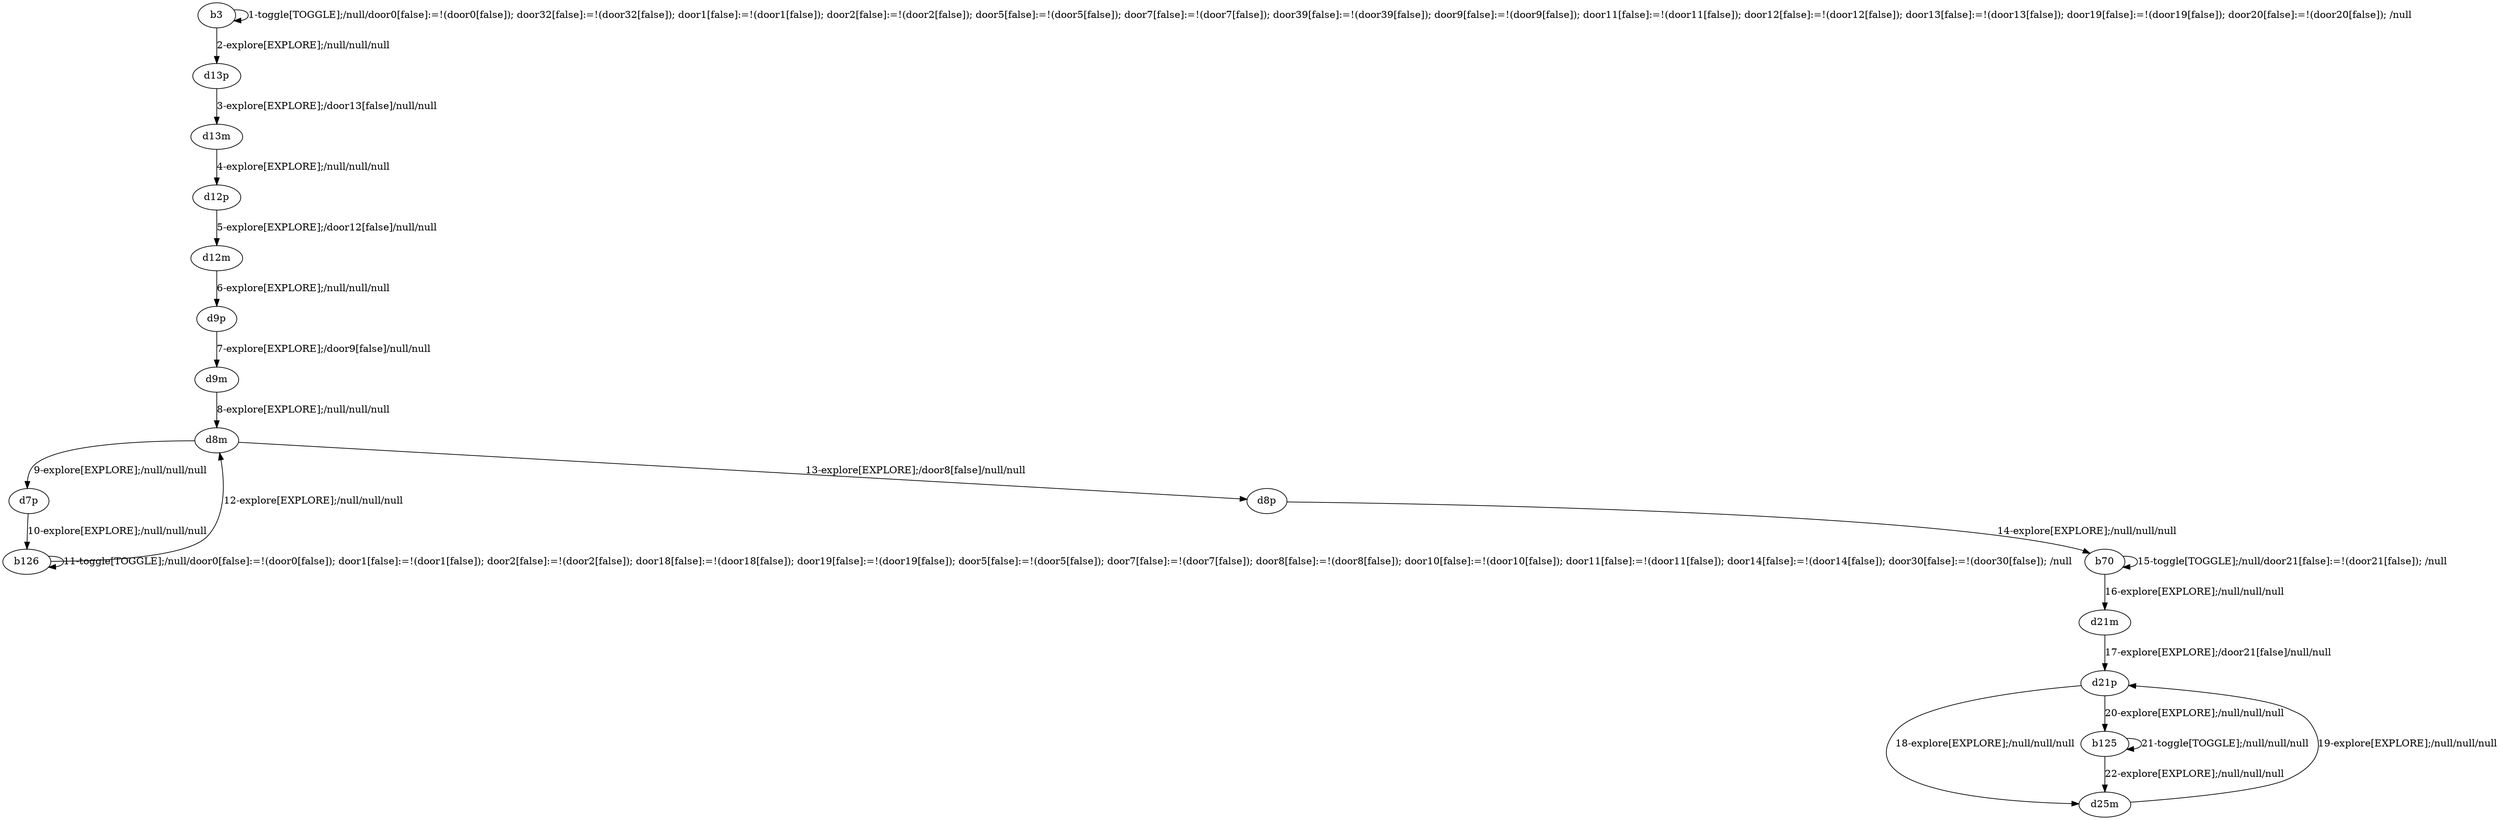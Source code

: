 # Total number of goals covered by this test: 1
# d25m --> d21p

digraph g {
"b3" -> "b3" [label = "1-toggle[TOGGLE];/null/door0[false]:=!(door0[false]); door32[false]:=!(door32[false]); door1[false]:=!(door1[false]); door2[false]:=!(door2[false]); door5[false]:=!(door5[false]); door7[false]:=!(door7[false]); door39[false]:=!(door39[false]); door9[false]:=!(door9[false]); door11[false]:=!(door11[false]); door12[false]:=!(door12[false]); door13[false]:=!(door13[false]); door19[false]:=!(door19[false]); door20[false]:=!(door20[false]); /null"];
"b3" -> "d13p" [label = "2-explore[EXPLORE];/null/null/null"];
"d13p" -> "d13m" [label = "3-explore[EXPLORE];/door13[false]/null/null"];
"d13m" -> "d12p" [label = "4-explore[EXPLORE];/null/null/null"];
"d12p" -> "d12m" [label = "5-explore[EXPLORE];/door12[false]/null/null"];
"d12m" -> "d9p" [label = "6-explore[EXPLORE];/null/null/null"];
"d9p" -> "d9m" [label = "7-explore[EXPLORE];/door9[false]/null/null"];
"d9m" -> "d8m" [label = "8-explore[EXPLORE];/null/null/null"];
"d8m" -> "d7p" [label = "9-explore[EXPLORE];/null/null/null"];
"d7p" -> "b126" [label = "10-explore[EXPLORE];/null/null/null"];
"b126" -> "b126" [label = "11-toggle[TOGGLE];/null/door0[false]:=!(door0[false]); door1[false]:=!(door1[false]); door2[false]:=!(door2[false]); door18[false]:=!(door18[false]); door19[false]:=!(door19[false]); door5[false]:=!(door5[false]); door7[false]:=!(door7[false]); door8[false]:=!(door8[false]); door10[false]:=!(door10[false]); door11[false]:=!(door11[false]); door14[false]:=!(door14[false]); door30[false]:=!(door30[false]); /null"];
"b126" -> "d8m" [label = "12-explore[EXPLORE];/null/null/null"];
"d8m" -> "d8p" [label = "13-explore[EXPLORE];/door8[false]/null/null"];
"d8p" -> "b70" [label = "14-explore[EXPLORE];/null/null/null"];
"b70" -> "b70" [label = "15-toggle[TOGGLE];/null/door21[false]:=!(door21[false]); /null"];
"b70" -> "d21m" [label = "16-explore[EXPLORE];/null/null/null"];
"d21m" -> "d21p" [label = "17-explore[EXPLORE];/door21[false]/null/null"];
"d21p" -> "d25m" [label = "18-explore[EXPLORE];/null/null/null"];
"d25m" -> "d21p" [label = "19-explore[EXPLORE];/null/null/null"];
"d21p" -> "b125" [label = "20-explore[EXPLORE];/null/null/null"];
"b125" -> "b125" [label = "21-toggle[TOGGLE];/null/null/null"];
"b125" -> "d25m" [label = "22-explore[EXPLORE];/null/null/null"];
}